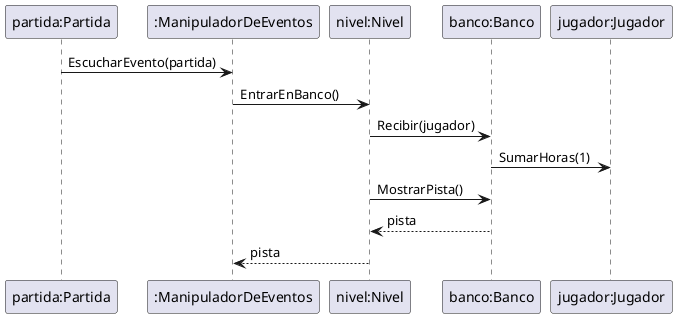 @startuml
'https://plantuml.com/sequence-diagram

participant "partida:Partida" as P
participant ":ManipuladorDeEventos" as ME
participant "nivel:Nivel" as N
participant "banco:Banco" as B
participant "jugador:Jugador" as JG

P -> ME: EscucharEvento(partida)
ME -> N: EntrarEnBanco()
N -> B: Recibir(jugador)
B -> JG: SumarHoras(1)

N -> B: MostrarPista()
N <-- B: pista
ME <-- N: pista

@enduml